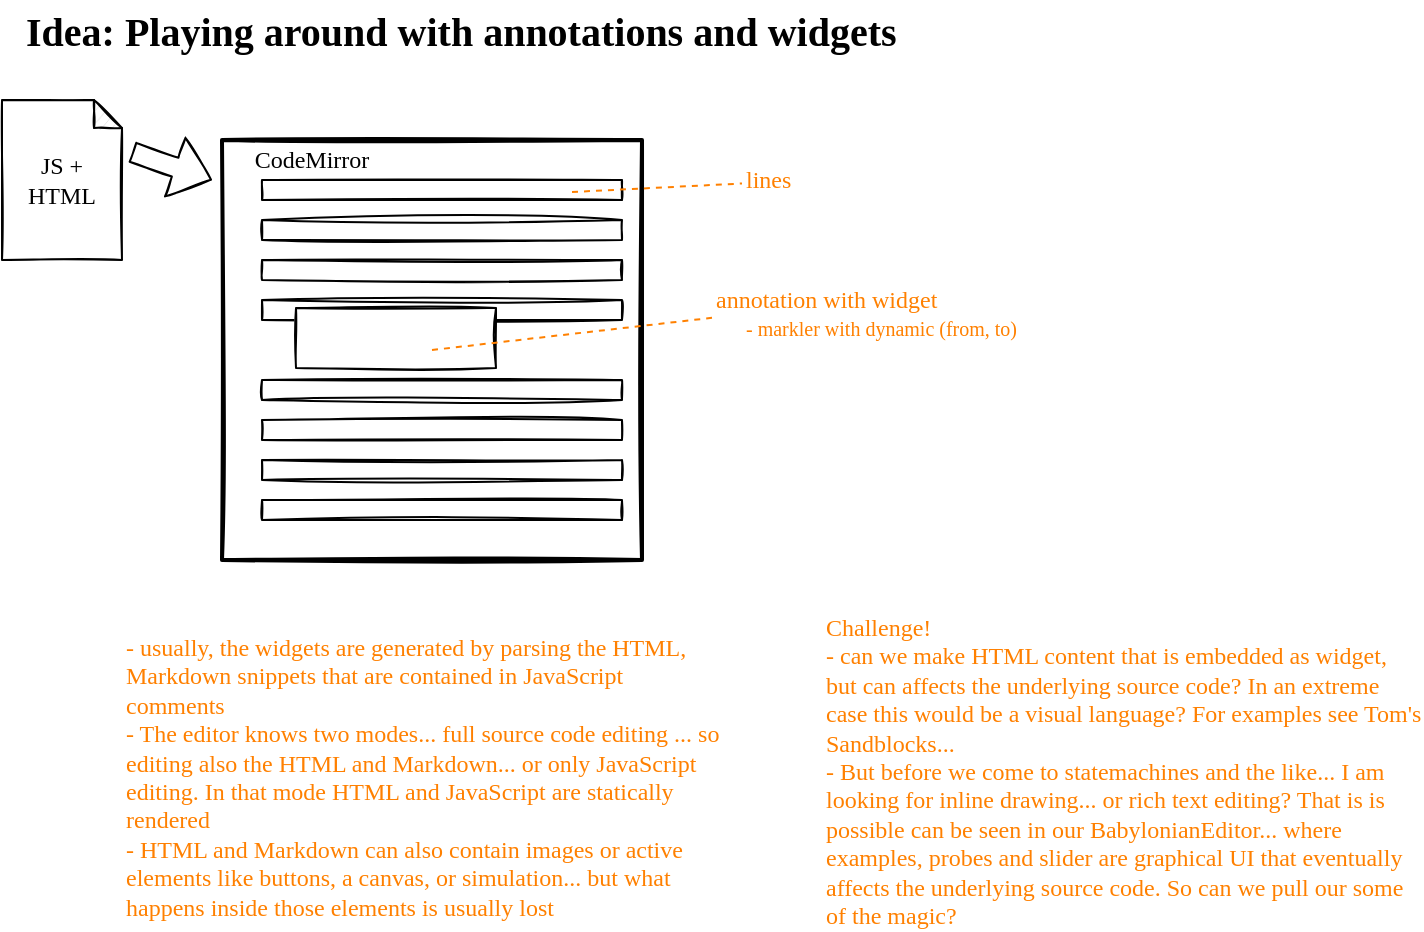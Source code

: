 <mxfile version="16.5.4" type="github">
  <diagram name="Page-1" id="97a40813-6b03-0c74-37c1-0168de264b11">
    <mxGraphModel dx="767" dy="477" grid="1" gridSize="10" guides="1" tooltips="1" connect="1" arrows="1" fold="1" page="1" pageScale="1" pageWidth="800" pageHeight="300" background="#ffffff" math="0" shadow="0">
      <root>
        <mxCell id="0" />
        <mxCell id="1" parent="0" />
        <mxCell id="XIGxysafGiNYnLOLKL9O-1" value="Idea: Playing around with annotations and widgets&amp;nbsp;" style="text;html=1;strokeColor=none;fillColor=none;align=left;verticalAlign=middle;whiteSpace=wrap;rounded=0;fontFamily=Virgil;fontSource=https%3A%2F%2Flively-kernel.org%2Flively4%2Flively4-jens%2Fsrc%2Fexternal%2Ffonts%2FVirgil.woff2;fontStyle=1;fontSize=20;" vertex="1" parent="1">
          <mxGeometry x="20" width="550" height="30" as="geometry" />
        </mxCell>
        <mxCell id="XIGxysafGiNYnLOLKL9O-6" value="" style="rounded=0;whiteSpace=wrap;html=1;fontFamily=Virgil;fontSource=https%3A%2F%2Flively-kernel.org%2Flively4%2Flively4-jens%2Fsrc%2Fexternal%2Ffonts%2FVirgil.woff2;sketch=1;strokeWidth=2;" vertex="1" parent="1">
          <mxGeometry x="120" y="70" width="210" height="210" as="geometry" />
        </mxCell>
        <mxCell id="XIGxysafGiNYnLOLKL9O-9" value="JS + HTML" style="shape=note;whiteSpace=wrap;html=1;backgroundOutline=1;darkOpacity=0.05;fontFamily=Virgil;fontSource=https%3A%2F%2Flively-kernel.org%2Flively4%2Flively4-jens%2Fsrc%2Fexternal%2Ffonts%2FVirgil.woff2;size=14;sketch=1;" vertex="1" parent="1">
          <mxGeometry x="10" y="50" width="60" height="80" as="geometry" />
        </mxCell>
        <mxCell id="XIGxysafGiNYnLOLKL9O-10" value="CodeMirror" style="text;html=1;strokeColor=none;fillColor=none;align=center;verticalAlign=middle;whiteSpace=wrap;rounded=0;fontFamily=Virgil;fontSource=https%3A%2F%2Flively-kernel.org%2Flively4%2Flively4-jens%2Fsrc%2Fexternal%2Ffonts%2FVirgil.woff2;fontStyle=0" vertex="1" parent="1">
          <mxGeometry x="130" y="70" width="70" height="20" as="geometry" />
        </mxCell>
        <mxCell id="XIGxysafGiNYnLOLKL9O-23" value="" style="rounded=0;whiteSpace=wrap;html=1;fontFamily=Virgil;fontSource=https%3A%2F%2Flively-kernel.org%2Flively4%2Flively4-jens%2Fsrc%2Fexternal%2Ffonts%2FVirgil.woff2;sketch=1;" vertex="1" parent="1">
          <mxGeometry x="140" y="90" width="180" height="10" as="geometry" />
        </mxCell>
        <mxCell id="XIGxysafGiNYnLOLKL9O-24" value="" style="rounded=0;whiteSpace=wrap;html=1;fontFamily=Virgil;fontSource=https%3A%2F%2Flively-kernel.org%2Flively4%2Flively4-jens%2Fsrc%2Fexternal%2Ffonts%2FVirgil.woff2;sketch=1;" vertex="1" parent="1">
          <mxGeometry x="140" y="110" width="180" height="10" as="geometry" />
        </mxCell>
        <mxCell id="XIGxysafGiNYnLOLKL9O-25" value="" style="rounded=0;whiteSpace=wrap;html=1;fontFamily=Virgil;fontSource=https%3A%2F%2Flively-kernel.org%2Flively4%2Flively4-jens%2Fsrc%2Fexternal%2Ffonts%2FVirgil.woff2;sketch=1;" vertex="1" parent="1">
          <mxGeometry x="140" y="130" width="180" height="10" as="geometry" />
        </mxCell>
        <mxCell id="XIGxysafGiNYnLOLKL9O-26" value="" style="rounded=0;whiteSpace=wrap;html=1;fontFamily=Virgil;fontSource=https%3A%2F%2Flively-kernel.org%2Flively4%2Flively4-jens%2Fsrc%2Fexternal%2Ffonts%2FVirgil.woff2;sketch=1;" vertex="1" parent="1">
          <mxGeometry x="140" y="150" width="180" height="10" as="geometry" />
        </mxCell>
        <mxCell id="XIGxysafGiNYnLOLKL9O-28" value="" style="rounded=0;whiteSpace=wrap;html=1;fontFamily=Virgil;fontSource=https%3A%2F%2Flively-kernel.org%2Flively4%2Flively4-jens%2Fsrc%2Fexternal%2Ffonts%2FVirgil.woff2;sketch=1;" vertex="1" parent="1">
          <mxGeometry x="140" y="190" width="180" height="10" as="geometry" />
        </mxCell>
        <mxCell id="XIGxysafGiNYnLOLKL9O-29" value="" style="rounded=0;whiteSpace=wrap;html=1;fontFamily=Virgil;fontSource=https%3A%2F%2Flively-kernel.org%2Flively4%2Flively4-jens%2Fsrc%2Fexternal%2Ffonts%2FVirgil.woff2;sketch=1;" vertex="1" parent="1">
          <mxGeometry x="140" y="210" width="180" height="10" as="geometry" />
        </mxCell>
        <mxCell id="XIGxysafGiNYnLOLKL9O-30" value="" style="rounded=0;whiteSpace=wrap;html=1;fontFamily=Virgil;fontSource=https%3A%2F%2Flively-kernel.org%2Flively4%2Flively4-jens%2Fsrc%2Fexternal%2Ffonts%2FVirgil.woff2;sketch=1;" vertex="1" parent="1">
          <mxGeometry x="140" y="230" width="180" height="10" as="geometry" />
        </mxCell>
        <mxCell id="XIGxysafGiNYnLOLKL9O-31" value="" style="rounded=0;whiteSpace=wrap;html=1;fontFamily=Virgil;fontSource=https%3A%2F%2Flively-kernel.org%2Flively4%2Flively4-jens%2Fsrc%2Fexternal%2Ffonts%2FVirgil.woff2;sketch=1;" vertex="1" parent="1">
          <mxGeometry x="140" y="250" width="180" height="10" as="geometry" />
        </mxCell>
        <mxCell id="XIGxysafGiNYnLOLKL9O-34" value="lines" style="text;html=1;strokeColor=none;fillColor=none;align=left;verticalAlign=middle;whiteSpace=wrap;rounded=0;fontFamily=Virgil;fontSource=https%3A%2F%2Flively-kernel.org%2Flively4%2Flively4-jens%2Fsrc%2Fexternal%2Ffonts%2FVirgil.woff2;fontStyle=0;fontColor=#FF8000;" vertex="1" parent="1">
          <mxGeometry x="380" y="80" width="70" height="20" as="geometry" />
        </mxCell>
        <mxCell id="XIGxysafGiNYnLOLKL9O-35" value="" style="endArrow=none;dashed=1;html=1;rounded=0;fontFamily=Virgil;fontSource=https%3A%2F%2Flively-kernel.org%2Flively4%2Flively4-jens%2Fsrc%2Fexternal%2Ffonts%2FVirgil.woff2;fontSize=20;strokeColor=#FF8000;" edge="1" parent="1" target="XIGxysafGiNYnLOLKL9O-34">
          <mxGeometry width="50" height="50" relative="1" as="geometry">
            <mxPoint x="295" y="96" as="sourcePoint" />
            <mxPoint x="310" y="130" as="targetPoint" />
          </mxGeometry>
        </mxCell>
        <mxCell id="XIGxysafGiNYnLOLKL9O-36" value="" style="rounded=0;whiteSpace=wrap;html=1;fontFamily=Virgil;fontSource=https%3A%2F%2Flively-kernel.org%2Flively4%2Flively4-jens%2Fsrc%2Fexternal%2Ffonts%2FVirgil.woff2;sketch=1;" vertex="1" parent="1">
          <mxGeometry x="157" y="154" width="100" height="30" as="geometry" />
        </mxCell>
        <mxCell id="XIGxysafGiNYnLOLKL9O-37" value="annotation with widget" style="text;html=1;strokeColor=none;fillColor=none;align=left;verticalAlign=middle;whiteSpace=wrap;rounded=0;fontFamily=Virgil;fontSource=https%3A%2F%2Flively-kernel.org%2Flively4%2Flively4-jens%2Fsrc%2Fexternal%2Ffonts%2FVirgil.woff2;fontStyle=0;fontColor=#FF8000;" vertex="1" parent="1">
          <mxGeometry x="365" y="140" width="155" height="20" as="geometry" />
        </mxCell>
        <mxCell id="XIGxysafGiNYnLOLKL9O-38" value="" style="endArrow=none;dashed=1;html=1;rounded=0;fontFamily=Virgil;fontSource=https%3A%2F%2Flively-kernel.org%2Flively4%2Flively4-jens%2Fsrc%2Fexternal%2Ffonts%2FVirgil.woff2;fontSize=20;strokeColor=#FF8000;" edge="1" parent="1" target="XIGxysafGiNYnLOLKL9O-37">
          <mxGeometry width="50" height="50" relative="1" as="geometry">
            <mxPoint x="225" y="175.0" as="sourcePoint" />
            <mxPoint x="240" y="209" as="targetPoint" />
          </mxGeometry>
        </mxCell>
        <mxCell id="XIGxysafGiNYnLOLKL9O-41" value="- markler with dynamic (from, to)" style="text;html=1;strokeColor=none;fillColor=none;align=left;verticalAlign=middle;whiteSpace=wrap;rounded=0;fontFamily=Virgil;fontSource=https%3A%2F%2Flively-kernel.org%2Flively4%2Flively4-jens%2Fsrc%2Fexternal%2Ffonts%2FVirgil.woff2;fontStyle=0;fontColor=#FF8000;fontSize=10;" vertex="1" parent="1">
          <mxGeometry x="380" y="154" width="195" height="20" as="geometry" />
        </mxCell>
        <mxCell id="XIGxysafGiNYnLOLKL9O-42" value="" style="shape=flexArrow;endArrow=classic;html=1;rounded=0;fontFamily=Virgil;fontSource=https%3A%2F%2Flively-kernel.org%2Flively4%2Flively4-jens%2Fsrc%2Fexternal%2Ffonts%2FVirgil.woff2;fontSize=12;fontColor=default;strokeColor=default;fillColor=default;sketch=1;" edge="1" parent="1">
          <mxGeometry width="50" height="50" relative="1" as="geometry">
            <mxPoint x="75" y="76" as="sourcePoint" />
            <mxPoint x="115" y="90" as="targetPoint" />
          </mxGeometry>
        </mxCell>
        <mxCell id="XIGxysafGiNYnLOLKL9O-47" value="- usually, the widgets are generated by parsing the HTML, Markdown snippets that are contained in JavaScript comments&amp;nbsp;&lt;br&gt;- The editor knows two modes... full source code editing ... so editing also the HTML and Markdown... or only JavaScript editing. In that mode HTML and JavaScript are statically rendered&lt;br&gt;- HTML and Markdown can also contain images or active elements like buttons, a canvas, or simulation... but what happens inside those elements is usually lost" style="text;html=1;strokeColor=none;fillColor=none;align=left;verticalAlign=top;whiteSpace=wrap;rounded=0;labelBorderColor=none;sketch=1;fontFamily=Virgil;fontSource=https%3A%2F%2Flively-kernel.org%2Flively4%2Flively4-jens%2Fsrc%2Fexternal%2Ffonts%2FVirgil.woff2;fontSize=12;fontColor=#FF8000;" vertex="1" parent="1">
          <mxGeometry x="70" y="310" width="300" height="110" as="geometry" />
        </mxCell>
        <mxCell id="XIGxysafGiNYnLOLKL9O-49" value="Challenge!&lt;br&gt;- can we make HTML content that is embedded as widget, but can affects the underlying source code? In an extreme case this would be a visual language? For examples see Tom&#39;s Sandblocks...&lt;br&gt;- But before we come to statemachines and the like... I am looking for inline drawing... or rich text editing? That is is possible can be seen in our BabylonianEditor... where examples, probes and slider are graphical UI that eventually affects the underlying source code. So can we pull our some of the magic?&amp;nbsp;&lt;br&gt;" style="text;html=1;strokeColor=none;fillColor=none;align=left;verticalAlign=top;whiteSpace=wrap;rounded=0;labelBorderColor=none;sketch=1;fontFamily=Virgil;fontSource=https%3A%2F%2Flively-kernel.org%2Flively4%2Flively4-jens%2Fsrc%2Fexternal%2Ffonts%2FVirgil.woff2;fontSize=12;fontColor=#FF8000;" vertex="1" parent="1">
          <mxGeometry x="420" y="300" width="300" height="110" as="geometry" />
        </mxCell>
      </root>
    </mxGraphModel>
  </diagram>
</mxfile>

